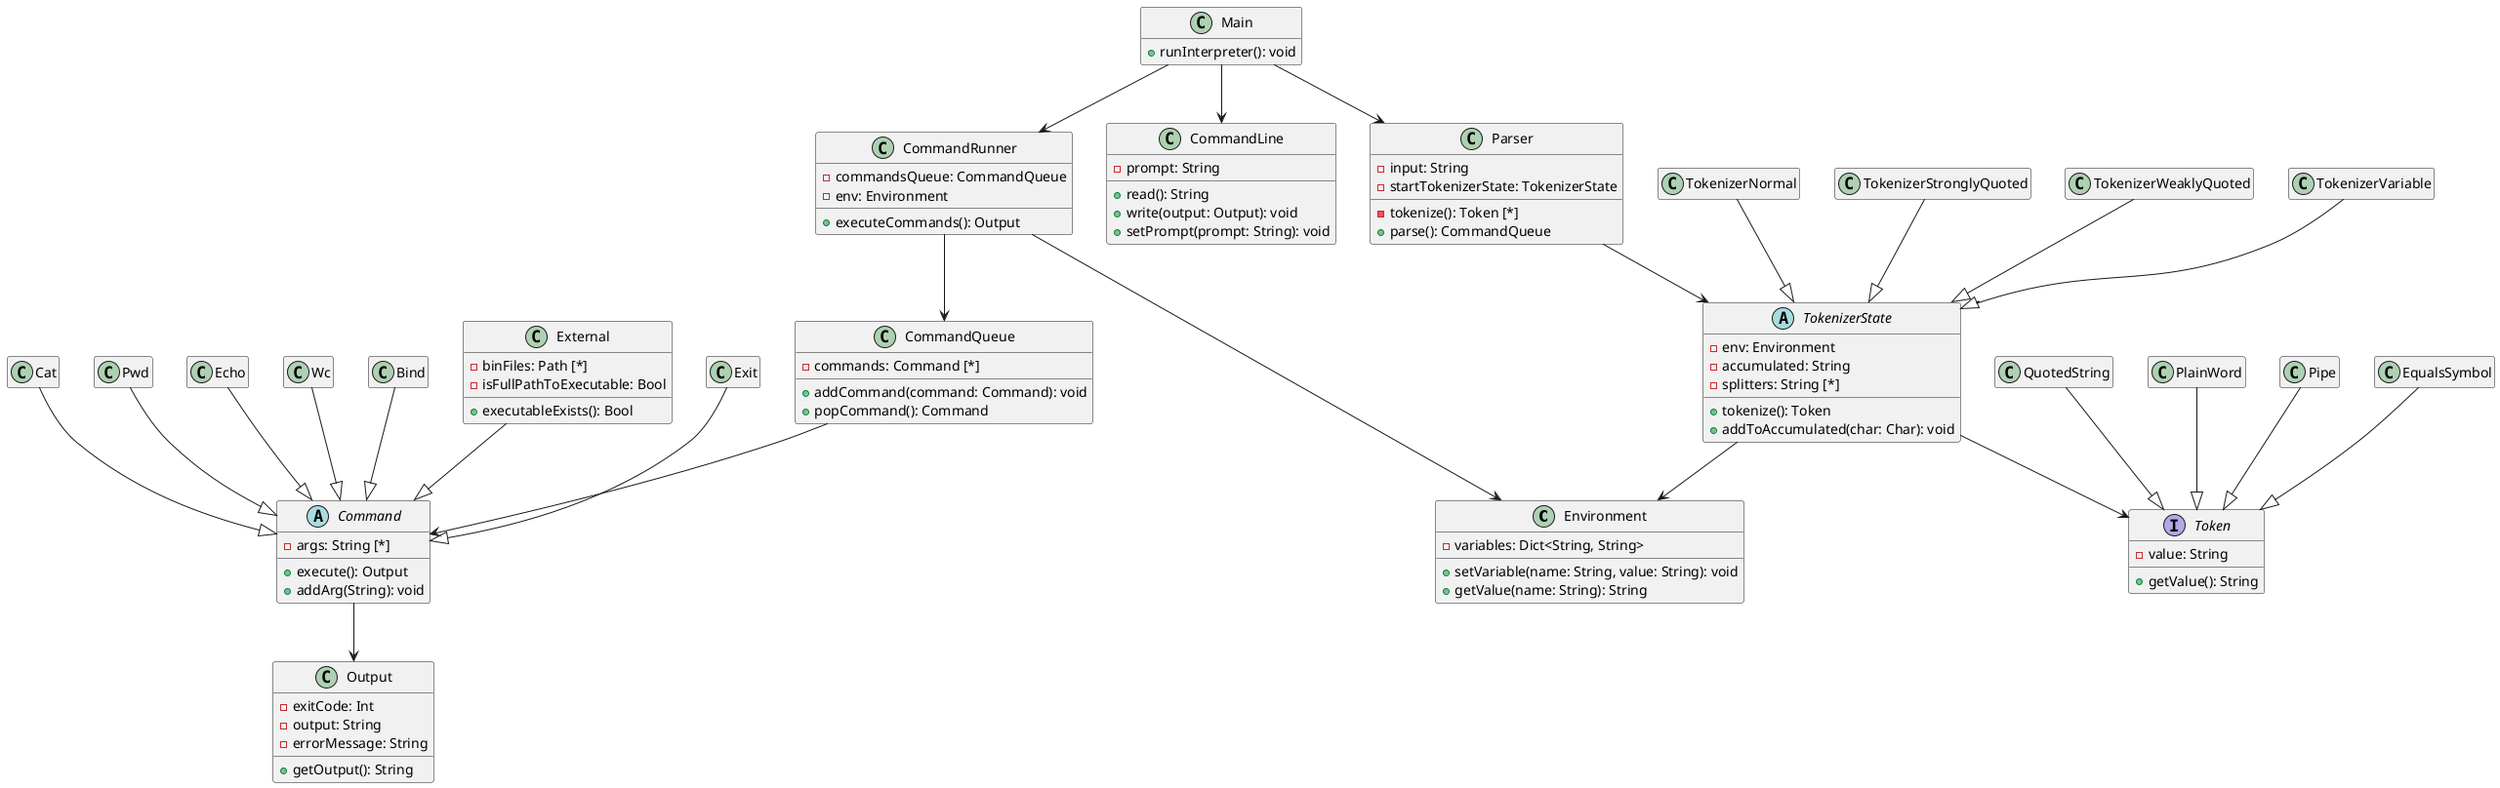 @startuml cli
hide empty members
class Environment {
  - variables: Dict<String, String>
  + setVariable(name: String, value: String): void
  + getValue(name: String): String
}

class Output{
  - exitCode: Int
  - output: String
  - errorMessage: String
  + getOutput(): String
}

abstract Command{
  - args: String [*]
  + execute(): Output
  + addArg(String): void
}

Command --> Output
class Cat{}
class Pwd{}
class Echo{}
class Wc{}
class Bind{}
class External{
  - binFiles: Path [*]
  - isFullPathToExecutable: Bool
  + executableExists(): Bool
}
class Exit{}

Cat --|> Command
Pwd --|> Command
Echo --|> Command
Wc --|> Command
Bind --|> Command
External --|> Command
Exit --|> Command

class CommandQueue{
  - commands: Command [*]
  + addCommand(command: Command): void
  + popCommand(): Command
}
CommandQueue --> Command

class CommandRunner {
  - commandsQueue: CommandQueue
  - env: Environment
  + executeCommands(): Output
}

CommandRunner --> CommandQueue
CommandRunner --> Environment

class Main{
  + runInterpreter(): void
}

Main --> CommandRunner

class CommandLine{
  - prompt: String
  + read(): String
  + write(output: Output): void
  + setPrompt(prompt: String): void
}

Main --> CommandLine

interface Token{
  - value: String
  + getValue(): String 
}

class QuotedString{}
class PlainWord{}
class Pipe{}
class EqualsSymbol{}

QuotedString --|> Token
PlainWord --|> Token
Pipe --|> Token
EqualsSymbol --|> Token


abstract TokenizerState{
  - env: Environment
  - accumulated: String
  - splitters: String [*]
  + tokenize(): Token
  + addToAccumulated(char: Char): void
}

TokenizerState --> Token

class TokenizerNormal{
  ' + toVariableState(): TokenizerVariable
}

class TokenizerStronglyQuoted{}

class TokenizerWeaklyQuoted{
  ' + toVariableState(): TokenizerVariable
}

class TokenizerVariable{}

TokenizerNormal --|> TokenizerState
TokenizerStronglyQuoted --|> TokenizerState
TokenizerWeaklyQuoted --|> TokenizerState
TokenizerVariable --|> TokenizerState
TokenizerState --> Environment


class Parser{
  - input: String
  - startTokenizerState: TokenizerState
  - tokenize(): Token [*]
  + parse(): CommandQueue
}

Parser --> TokenizerState

Main --> Parser

@enduml
